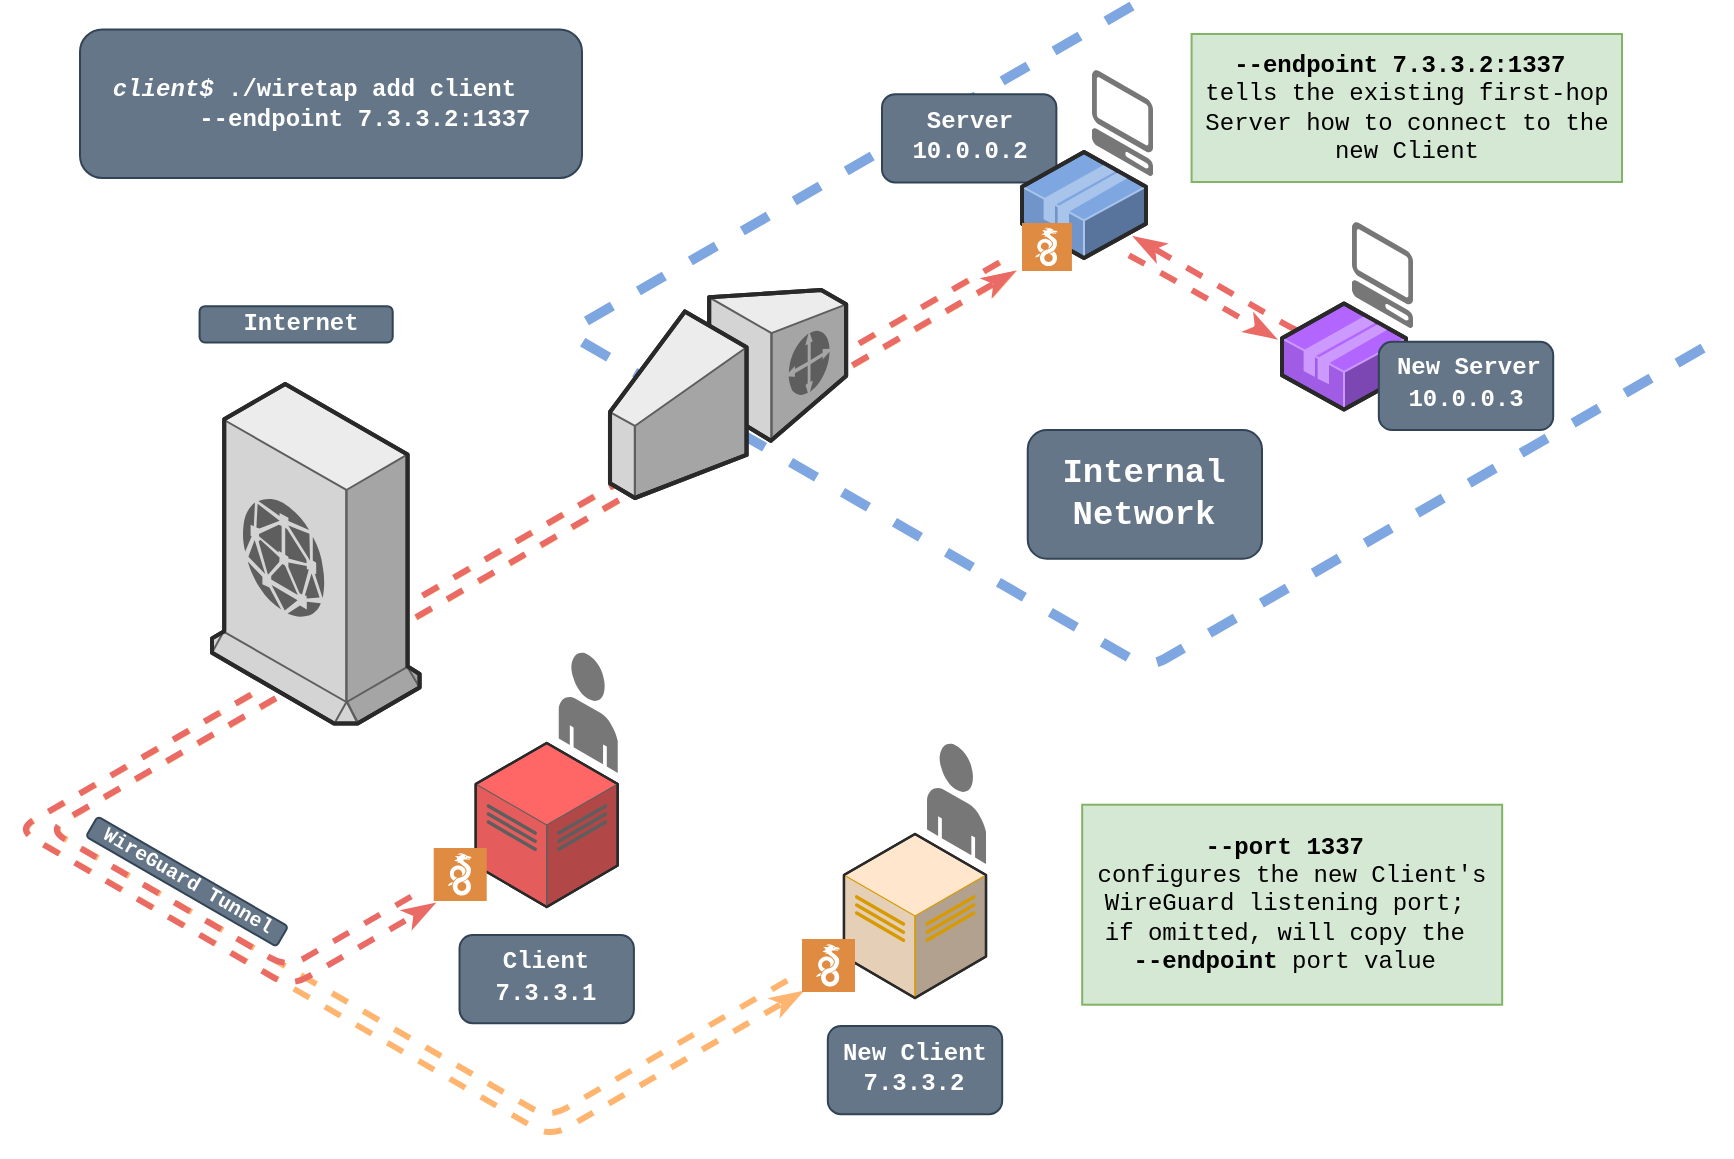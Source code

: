 <mxfile version="24.7.8">
  <diagram id="e3q73qmI6FWCRJhKJi0n" name="Page-1">
    <mxGraphModel dx="1430" dy="825" grid="1" gridSize="10" guides="1" tooltips="1" connect="1" arrows="1" fold="1" page="1" pageScale="1" pageWidth="850" pageHeight="1100" math="0" shadow="0">
      <root>
        <UserObject label="" animation="# show everything&#xa;show VQUGQQ_OnS2NU-rycE4X-38 fade&#xa;show VQUGQQ_OnS2NU-rycE4X-29 fade&#xa;show VQUGQQ_OnS2NU-rycE4X-78 fade&#xa;show VQUGQQ_OnS2NU-rycE4X-23 fade&#xa;show VQUGQQ_OnS2NU-rycE4X-18 fade&#xa;show VQUGQQ_OnS2NU-rycE4X-32 fade&#xa;show VQUGQQ_OnS2NU-rycE4X-6 fade&#xa;show VQUGQQ_OnS2NU-rycE4X-35 fade&#xa;show VQUGQQ_OnS2NU-rycE4X-34 fade&#xa;show VQUGQQ_OnS2NU-rycE4X-36 fade&#xa;show VQUGQQ_OnS2NU-rycE4X-37 fade&#xa;show IBNPmSZJS5FAOytZOC4L-5 fade&#xa;&#xa;show wN3jGvzEee-aj5tuvHeW-2 fade&#xa;show wN3jGvzEee-aj5tuvHeW-1 fade&#xa;show VQUGQQ_OnS2NU-rycE4X-10 fade&#xa;show VQUGQQ_OnS2NU-rycE4X-20 fade&#xa;show VQUGQQ_OnS2NU-rycE4X-39 fade&#xa;show VQUGQQ_OnS2NU-rycE4X-8 fade&#xa;show VQUGQQ_OnS2NU-rycE4X-53 fade&#xa;show wN3jGvzEee-aj5tuvHeW-4 fade&#xa;show wN3jGvzEee-aj5tuvHeW-3 fade&#xa;wait 1000&#xa;&#xa;# Wiretap deployed, show handshake&#xa;show wN3jGvzEee-aj5tuvHeW-5 fade&#xa;show wN3jGvzEee-aj5tuvHeW-6 fade&#xa;show FmDstwN8osCTSLxOBSY--1 fade&#xa;show FmDstwN8osCTSLxOBSY--7 fade&#xa;show FmDstwN8osCTSLxOBSY--10 fade&#xa;show FmDstwN8osCTSLxOBSY--2 fade&#xa;flow wN3jGvzEee-aj5tuvHeW-6 start&#xa;flow FmDstwN8osCTSLxOBSY--1 start&#xa;flow FmDstwN8osCTSLxOBSY--7 start&#xa;flow FmDstwN8osCTSLxOBSY--10 start&#xa;flow FmDstwN8osCTSLxOBSY--2 start&#xa;wait 2000&#xa;show FmDstwN8osCTSLxOBSY--9 fade&#xa;show oPV8zDyL8UI4lHpnsqUg-2 fade&#xa;show oPV8zDyL8UI4lHpnsqUg-3 fade&#xa;show oPV8zDyL8UI4lHpnsqUg-4 fade&#xa;show oPV8zDyL8UI4lHpnsqUg-5 fade&#xa;flow FmDstwN8osCTSLxOBSY--9 start&#xa;flow oPV8zDyL8UI4lHpnsqUg-2 start&#xa;flow oPV8zDyL8UI4lHpnsqUg-3 start&#xa;flow oPV8zDyL8UI4lHpnsqUg-4 start&#xa;wait 2000&#xa;&#xa;# show ping&#xa;show oPV8zDyL8UI4lHpnsqUg-7 fade&#xa;wait 1000&#xa;&#xa;show VQUGQQ_OnS2NU-rycE4X-77 fade&#xa;wait 1000&#xa;&#xa;&#xa;show oPV8zDyL8UI4lHpnsqUg-10 fade&#xa;show oPV8zDyL8UI4lHpnsqUg-12 fade&#xa;wait 1000&#xa;&#xa;show oPV8zDyL8UI4lHpnsqUg-15 fade&#xa;show oPV8zDyL8UI4lHpnsqUg-16 fade&#xa;wait 1000&#xa;&#xa;show oPV8zDyL8UI4lHpnsqUg-8 fade&#xa;wait 5000&#xa;" id="0">
          <mxCell />
        </UserObject>
        <mxCell id="1" parent="0" />
        <mxCell id="2" value="" style="endArrow=classicThin;html=1;rounded=1;fontFamily=Courier New;jumpSize=12;strokeWidth=3;endFill=1;strokeColor=#EA6B66;startArrow=none;startFill=0;edgeStyle=isometricEdgeStyle;dashed=1;entryX=0.898;entryY=0.81;entryDx=0;entryDy=0;entryPerimeter=0;flowAnimation=1;" parent="1" edge="1">
          <mxGeometry width="50" height="50" relative="1" as="geometry">
            <mxPoint x="734.96" y="308" as="sourcePoint" />
            <mxPoint x="645.676" y="262.93" as="targetPoint" />
            <Array as="points">
              <mxPoint x="678" y="281" />
            </Array>
          </mxGeometry>
        </mxCell>
        <mxCell id="Ys0dsQGIXVgzA-kYjR_G-8" value="" style="endArrow=classicThin;html=1;rounded=1;fontFamily=Courier New;jumpSize=12;strokeWidth=3;endFill=1;strokeColor=#FFB570;startArrow=none;startFill=0;edgeStyle=isometricEdgeStyle;dashed=1;flowAnimation=1;" parent="1" edge="1">
          <mxGeometry width="50" height="50" relative="1" as="geometry">
            <mxPoint x="480" y="630" as="sourcePoint" />
            <mxPoint x="586.42" y="280" as="targetPoint" />
            <Array as="points">
              <mxPoint x="164.42" y="594" />
            </Array>
          </mxGeometry>
        </mxCell>
        <mxCell id="Ys0dsQGIXVgzA-kYjR_G-9" value="" style="endArrow=classicThin;html=1;rounded=1;fontFamily=Courier New;jumpSize=12;strokeWidth=3;endFill=1;strokeColor=#FFB570;edgeStyle=isometricEdgeStyle;startArrow=none;startFill=0;dashed=1;flowAnimation=1;" parent="1" edge="1">
          <mxGeometry width="50" height="50" relative="1" as="geometry">
            <mxPoint x="586.42" y="271" as="sourcePoint" />
            <mxPoint x="480" y="640" as="targetPoint" />
            <Array as="points">
              <mxPoint x="159.42" y="600" />
            </Array>
          </mxGeometry>
        </mxCell>
        <mxCell id="IBNPmSZJS5FAOytZOC4L-5" value="" style="endArrow=none;dashed=1;html=1;rounded=1;strokeColor=#7EA6E0;strokeWidth=5;jumpStyle=none;edgeStyle=isometricEdgeStyle;" parent="1" edge="1">
          <mxGeometry width="50" height="50" relative="1" as="geometry">
            <mxPoint x="645" y="147" as="sourcePoint" />
            <mxPoint x="941" y="312" as="targetPoint" />
            <Array as="points">
              <mxPoint x="479.26" y="378" />
            </Array>
          </mxGeometry>
        </mxCell>
        <mxCell id="dTdVm22ynEOEwNfV1y40-15" value="" style="group" parent="1" vertex="1" connectable="0">
          <mxGeometry x="520" y="189.61" width="87.19" height="45.59" as="geometry" />
        </mxCell>
        <mxCell id="dTdVm22ynEOEwNfV1y40-16" value="&lt;br&gt;&lt;div&gt;&lt;i&gt;&lt;/i&gt;&lt;/div&gt;" style="text;html=1;strokeColor=#314354;fillColor=#647687;align=left;verticalAlign=middle;whiteSpace=wrap;rounded=1;fontFamily=Courier New;fontStyle=1;fontColor=#ffffff;" parent="dTdVm22ynEOEwNfV1y40-15" vertex="1">
          <mxGeometry y="1.49" width="87.19" height="44.1" as="geometry" />
        </mxCell>
        <mxCell id="dTdVm22ynEOEwNfV1y40-17" value="Server" style="text;html=1;align=center;verticalAlign=middle;whiteSpace=wrap;rounded=0;fontFamily=Courier New;fontStyle=1;fontColor=#FFFFFF;" parent="dTdVm22ynEOEwNfV1y40-15" vertex="1">
          <mxGeometry x="13.59" width="60" height="30" as="geometry" />
        </mxCell>
        <mxCell id="dTdVm22ynEOEwNfV1y40-18" value="10.0.0.2" style="text;html=1;align=center;verticalAlign=middle;whiteSpace=wrap;rounded=0;fontFamily=Courier New;fontStyle=1;fontColor=#FFFFFF;" parent="dTdVm22ynEOEwNfV1y40-15" vertex="1">
          <mxGeometry x="13.59" y="15.59" width="60" height="30" as="geometry" />
        </mxCell>
        <mxCell id="VQUGQQ_OnS2NU-rycE4X-8" value="" style="verticalLabelPosition=bottom;html=1;verticalAlign=top;strokeWidth=1;align=center;outlineConnect=0;dashed=0;outlineConnect=0;shape=mxgraph.aws3d.application2;fillColor=#7EA6E0;strokeColor=#A9C4EB;aspect=fixed;" parent="1" vertex="1">
          <mxGeometry x="590" y="220" width="62" height="53" as="geometry" />
        </mxCell>
        <mxCell id="VQUGQQ_OnS2NU-rycE4X-10" value="" style="verticalLabelPosition=bottom;html=1;verticalAlign=top;strokeWidth=1;align=center;outlineConnect=0;dashed=0;outlineConnect=0;shape=mxgraph.aws3d.application2;fillColor=#B266FF;strokeColor=#CC99FF;aspect=fixed;" parent="1" vertex="1">
          <mxGeometry x="720" y="295.8" width="62" height="53" as="geometry" />
        </mxCell>
        <mxCell id="VQUGQQ_OnS2NU-rycE4X-20" value="" style="verticalLabelPosition=bottom;html=1;verticalAlign=top;strokeWidth=1;align=center;outlineConnect=0;dashed=0;outlineConnect=0;shape=mxgraph.aws3d.client;aspect=fixed;strokeColor=none;fillColor=#777777;" parent="1" vertex="1">
          <mxGeometry x="755.0" y="255" width="30.57" height="53" as="geometry" />
        </mxCell>
        <mxCell id="VQUGQQ_OnS2NU-rycE4X-29" value="" style="verticalLabelPosition=bottom;html=1;verticalAlign=top;strokeWidth=1;align=center;outlineConnect=0;dashed=0;outlineConnect=0;shape=mxgraph.aws3d.dataCenter;strokeColor=#5E5E5E;aspect=fixed;fillColor=#FF6666;gradientColor=none;" parent="1" vertex="1">
          <mxGeometry x="316.84" y="515.5" width="71.03" height="82" as="geometry" />
        </mxCell>
        <mxCell id="VQUGQQ_OnS2NU-rycE4X-23" value="" style="verticalLabelPosition=bottom;html=1;verticalAlign=top;strokeWidth=1;align=center;outlineConnect=0;dashed=0;outlineConnect=0;shape=mxgraph.aws3d.end_user;strokeColor=none;fillColor=#777777;aspect=fixed;" parent="1" vertex="1">
          <mxGeometry x="358.38" y="470.0" width="29.49" height="60.46" as="geometry" />
        </mxCell>
        <mxCell id="VQUGQQ_OnS2NU-rycE4X-38" value="" style="sketch=0;pointerEvents=1;shadow=0;dashed=0;html=1;strokeColor=none;fillColor=#DF8C42;labelPosition=center;verticalLabelPosition=bottom;verticalAlign=top;align=center;outlineConnect=0;shape=mxgraph.veeam2.wireguard;fontFamily=Courier New;fontSize=19;" parent="1" vertex="1">
          <mxGeometry x="295.86" y="567.96" width="26.5" height="26.5" as="geometry" />
        </mxCell>
        <mxCell id="VQUGQQ_OnS2NU-rycE4X-39" value="" style="sketch=0;pointerEvents=1;shadow=0;dashed=0;html=1;strokeColor=none;fillColor=#DF8C42;labelPosition=center;verticalLabelPosition=bottom;verticalAlign=top;align=center;outlineConnect=0;shape=mxgraph.veeam2.wireguard;fontFamily=Courier New;fontSize=19;" parent="1" vertex="1">
          <mxGeometry x="590" y="255.49" width="24.96" height="24" as="geometry" />
        </mxCell>
        <mxCell id="VQUGQQ_OnS2NU-rycE4X-53" value="" style="verticalLabelPosition=bottom;html=1;verticalAlign=top;strokeWidth=1;align=center;outlineConnect=0;dashed=0;outlineConnect=0;shape=mxgraph.aws3d.client;aspect=fixed;strokeColor=none;fillColor=#777777;" parent="1" vertex="1">
          <mxGeometry x="625" y="179" width="30.57" height="53" as="geometry" />
        </mxCell>
        <mxCell id="VQUGQQ_OnS2NU-rycE4X-77" value="&lt;i&gt;&amp;nbsp; client$ &lt;/i&gt;./wiretap add client&lt;br&gt;&lt;span style=&quot;white-space: pre;&quot;&gt;&#x9;&lt;/span&gt;--endpoint 7.3.3.2:1337&lt;br&gt;&lt;div&gt;&lt;i&gt;&lt;/i&gt;&lt;/div&gt;" style="text;html=1;strokeColor=#314354;fillColor=#647687;align=left;verticalAlign=middle;whiteSpace=wrap;rounded=1;fontFamily=Courier New;fontStyle=1;fontColor=#ffffff;" parent="1" vertex="1">
          <mxGeometry x="119" y="158.75" width="251" height="74.25" as="geometry" />
        </mxCell>
        <mxCell id="FmDstwN8osCTSLxOBSY--2" value="" style="endArrow=classicThin;html=1;rounded=1;fontFamily=Courier New;jumpSize=12;strokeWidth=3;endFill=1;strokeColor=#EA6B66;edgeStyle=isometricEdgeStyle;startArrow=none;startFill=0;dashed=1;flowAnimation=1;" parent="1" edge="1">
          <mxGeometry width="50" height="50" relative="1" as="geometry">
            <mxPoint x="586" y="271" as="sourcePoint" />
            <mxPoint x="296" y="596" as="targetPoint" />
            <Array as="points">
              <mxPoint x="159" y="600" />
            </Array>
          </mxGeometry>
        </mxCell>
        <mxCell id="FmDstwN8osCTSLxOBSY--9" value="" style="endArrow=classicThin;html=1;rounded=1;fontFamily=Courier New;jumpSize=12;strokeWidth=3;endFill=1;strokeColor=#EA6B66;startArrow=none;startFill=0;edgeStyle=isometricEdgeStyle;dashed=1;flowAnimation=1;" parent="1" edge="1">
          <mxGeometry width="50" height="50" relative="1" as="geometry">
            <mxPoint x="292" y="588" as="sourcePoint" />
            <mxPoint x="586" y="280" as="targetPoint" />
            <Array as="points">
              <mxPoint x="164" y="594" />
            </Array>
          </mxGeometry>
        </mxCell>
        <mxCell id="VQUGQQ_OnS2NU-rycE4X-18" value="" style="verticalLabelPosition=bottom;html=1;verticalAlign=top;strokeWidth=1;align=center;outlineConnect=0;dashed=0;outlineConnect=0;shape=mxgraph.aws3d.cloudfront;fillColor=#ECECEC;strokeColor=#5E5E5E;aspect=fixed;" parent="1" vertex="1">
          <mxGeometry x="185" y="336" width="103.8" height="169.8" as="geometry" />
        </mxCell>
        <mxCell id="VQUGQQ_OnS2NU-rycE4X-6" value="" style="verticalLabelPosition=bottom;html=1;verticalAlign=top;strokeWidth=1;align=center;outlineConnect=0;dashed=0;outlineConnect=0;shape=mxgraph.aws3d.customerGateway;fillColor=#ECECEC;strokeColor=#5E5E5E;aspect=fixed;" parent="1" vertex="1">
          <mxGeometry x="384" y="289" width="118.06" height="104" as="geometry" />
        </mxCell>
        <mxCell id="zmwg3pBIKIv0O4HrFYE8-2" value="--port 1337&amp;nbsp;&lt;div&gt;&lt;span style=&quot;font-weight: normal;&quot;&gt;configures the new Client&#39;s WireGuard listening port;&amp;nbsp;&lt;/span&gt;&lt;/div&gt;&lt;div&gt;&lt;span style=&quot;background-color: initial; font-weight: 400;&quot;&gt;if omitted, will copy the&amp;nbsp;&lt;/span&gt;&lt;/div&gt;&lt;div&gt;&lt;span style=&quot;background-color: initial;&quot;&gt;--endpoint&lt;/span&gt;&lt;span style=&quot;background-color: initial; font-weight: 400;&quot;&gt; port value&lt;/span&gt;&lt;span style=&quot;background-color: initial; font-weight: normal;&quot;&gt;&amp;nbsp;&lt;/span&gt;&lt;/div&gt;" style="text;html=1;strokeColor=#82b366;fillColor=#d5e8d4;align=center;verticalAlign=middle;whiteSpace=wrap;rounded=0;fontFamily=Courier New;fontStyle=1" parent="1" vertex="1">
          <mxGeometry x="620.09" y="546.36" width="210" height="100" as="geometry" />
        </mxCell>
        <mxCell id="zmwg3pBIKIv0O4HrFYE8-3" value="--endpoint 7.3.3.2:1337&amp;nbsp;&lt;div&gt;&lt;span style=&quot;font-weight: normal;&quot;&gt;tells the existing first-hop Server how to connect to the new Client&lt;/span&gt;&lt;/div&gt;" style="text;html=1;strokeColor=#82b366;fillColor=#d5e8d4;align=center;verticalAlign=middle;whiteSpace=wrap;rounded=0;fontFamily=Courier New;fontStyle=1" parent="1" vertex="1">
          <mxGeometry x="674.79" y="161" width="215.21" height="74" as="geometry" />
        </mxCell>
        <mxCell id="dTdVm22ynEOEwNfV1y40-5" value="&lt;br&gt;&lt;div&gt;&lt;i&gt;&lt;/i&gt;&lt;/div&gt;" style="text;html=1;strokeColor=#314354;fillColor=#647687;align=left;verticalAlign=middle;whiteSpace=wrap;rounded=1;fontFamily=Courier New;fontStyle=1;fontColor=#ffffff;" parent="1" vertex="1">
          <mxGeometry x="592.87" y="359" width="117.13" height="64.4" as="geometry" />
        </mxCell>
        <mxCell id="VQUGQQ_OnS2NU-rycE4X-37" value="&lt;div style=&quot;font-size: 17px;&quot;&gt;Internal Network&lt;/div&gt;" style="text;html=1;strokeColor=none;fillColor=none;align=center;verticalAlign=middle;whiteSpace=wrap;rounded=0;fontFamily=Courier New;fontStyle=1;fontSize=17;fontColor=#FFFFFF;" parent="1" vertex="1">
          <mxGeometry x="621.43" y="376.2" width="60" height="30" as="geometry" />
        </mxCell>
        <mxCell id="dTdVm22ynEOEwNfV1y40-11" value="" style="group" parent="1" vertex="1" connectable="0">
          <mxGeometry x="768.41" y="313.41" width="91" height="45.59" as="geometry" />
        </mxCell>
        <mxCell id="dTdVm22ynEOEwNfV1y40-3" value="&lt;br&gt;&lt;div&gt;&lt;i&gt;&lt;/i&gt;&lt;/div&gt;" style="text;html=1;strokeColor=#314354;fillColor=#647687;align=left;verticalAlign=middle;whiteSpace=wrap;rounded=1;fontFamily=Courier New;fontStyle=1;fontColor=#ffffff;" parent="dTdVm22ynEOEwNfV1y40-11" vertex="1">
          <mxGeometry y="1.49" width="87.19" height="44.1" as="geometry" />
        </mxCell>
        <mxCell id="wN3jGvzEee-aj5tuvHeW-1" value="New Server" style="text;html=1;align=center;verticalAlign=middle;whiteSpace=wrap;rounded=0;fontFamily=Courier New;fontStyle=1;fontColor=#FFFFFF;" parent="dTdVm22ynEOEwNfV1y40-11" vertex="1">
          <mxGeometry x="6.79" width="77.41" height="30" as="geometry" />
        </mxCell>
        <mxCell id="wN3jGvzEee-aj5tuvHeW-2" value="10.0.0.3" style="text;html=1;align=center;verticalAlign=middle;whiteSpace=wrap;rounded=0;fontFamily=Courier New;fontStyle=1;fontColor=#FFFFFF;" parent="dTdVm22ynEOEwNfV1y40-11" vertex="1">
          <mxGeometry x="13.6" y="15.59" width="60" height="30" as="geometry" />
        </mxCell>
        <mxCell id="dTdVm22ynEOEwNfV1y40-28" value="" style="group;rotation=30;" parent="1" vertex="1" connectable="0">
          <mxGeometry x="107.51" y="567.96" width="130" height="32.9" as="geometry" />
        </mxCell>
        <mxCell id="dTdVm22ynEOEwNfV1y40-24" value="&lt;br&gt;&lt;div&gt;&lt;i&gt;&lt;/i&gt;&lt;/div&gt;" style="text;html=1;strokeColor=#314354;fillColor=#647687;align=left;verticalAlign=middle;whiteSpace=wrap;rounded=1;fontFamily=Courier New;fontStyle=1;fontColor=#ffffff;rotation=30;" parent="dTdVm22ynEOEwNfV1y40-28" vertex="1">
          <mxGeometry x="10" y="11" width="110" height="11.63" as="geometry" />
        </mxCell>
        <mxCell id="dTdVm22ynEOEwNfV1y40-26" value="&lt;font style=&quot;font-size: 10px;&quot;&gt;WireGuard Tunnel&lt;/font&gt;" style="text;html=1;align=center;verticalAlign=middle;whiteSpace=wrap;rounded=0;fontFamily=Courier New;fontStyle=1;fontColor=#FFFFFF;fontSize=11;rotation=30;" parent="dTdVm22ynEOEwNfV1y40-28" vertex="1">
          <mxGeometry x="10" width="109.74" height="32.9" as="geometry" />
        </mxCell>
        <mxCell id="dTdVm22ynEOEwNfV1y40-29" value="" style="group;rotation=0;" parent="1" vertex="1" connectable="0">
          <mxGeometry x="170" y="280" width="120" height="60" as="geometry" />
        </mxCell>
        <mxCell id="dTdVm22ynEOEwNfV1y40-30" value="&lt;br&gt;&lt;div&gt;&lt;i&gt;&lt;/i&gt;&lt;/div&gt;" style="text;html=1;strokeColor=#314354;fillColor=#647687;align=left;verticalAlign=middle;whiteSpace=wrap;rounded=1;fontFamily=Courier New;fontStyle=1;fontColor=#ffffff;rotation=0;" parent="dTdVm22ynEOEwNfV1y40-29" vertex="1">
          <mxGeometry x="8.78" y="17.119" width="96.58" height="18.099" as="geometry" />
        </mxCell>
        <mxCell id="dTdVm22ynEOEwNfV1y40-31" value="&lt;font style=&quot;font-size: 12px;&quot;&gt;Internet&lt;/font&gt;" style="text;html=1;align=center;verticalAlign=middle;whiteSpace=wrap;rounded=0;fontFamily=Courier New;fontStyle=1;fontColor=#FFFFFF;fontSize=12;rotation=0;" parent="dTdVm22ynEOEwNfV1y40-29" vertex="1">
          <mxGeometry x="4.39" y="-3.83" width="111.22" height="60" as="geometry" />
        </mxCell>
        <mxCell id="Ys0dsQGIXVgzA-kYjR_G-1" value="" style="verticalLabelPosition=bottom;html=1;verticalAlign=top;strokeWidth=1;align=center;outlineConnect=0;dashed=0;outlineConnect=0;shape=mxgraph.aws3d.dataCenter;strokeColor=#d79b00;aspect=fixed;fillColor=#ffe6cc;" parent="1" vertex="1">
          <mxGeometry x="500.98" y="561" width="71.03" height="82" as="geometry" />
        </mxCell>
        <mxCell id="Ys0dsQGIXVgzA-kYjR_G-2" value="" style="verticalLabelPosition=bottom;html=1;verticalAlign=top;strokeWidth=1;align=center;outlineConnect=0;dashed=0;outlineConnect=0;shape=mxgraph.aws3d.end_user;strokeColor=none;fillColor=#777777;aspect=fixed;" parent="1" vertex="1">
          <mxGeometry x="542.52" y="515.5" width="29.49" height="60.46" as="geometry" />
        </mxCell>
        <mxCell id="Ys0dsQGIXVgzA-kYjR_G-3" value="" style="group" parent="1" vertex="1" connectable="0">
          <mxGeometry x="492.9" y="655.5" width="90" height="45.59" as="geometry" />
        </mxCell>
        <mxCell id="Ys0dsQGIXVgzA-kYjR_G-4" value="&lt;br&gt;&lt;div&gt;&lt;i&gt;&lt;/i&gt;&lt;/div&gt;" style="text;html=1;strokeColor=#314354;fillColor=#647687;align=left;verticalAlign=middle;whiteSpace=wrap;rounded=1;fontFamily=Courier New;fontStyle=1;fontColor=#ffffff;" parent="Ys0dsQGIXVgzA-kYjR_G-3" vertex="1">
          <mxGeometry y="1.49" width="87.19" height="44.1" as="geometry" />
        </mxCell>
        <mxCell id="Ys0dsQGIXVgzA-kYjR_G-5" value="New Client" style="text;html=1;align=center;verticalAlign=middle;whiteSpace=wrap;rounded=0;fontFamily=Courier New;fontStyle=1;fontColor=#FFFFFF;" parent="Ys0dsQGIXVgzA-kYjR_G-3" vertex="1">
          <mxGeometry x="-2.82" width="92.82" height="30" as="geometry" />
        </mxCell>
        <mxCell id="Ys0dsQGIXVgzA-kYjR_G-6" value="7.3.3.2" style="text;html=1;align=center;verticalAlign=middle;whiteSpace=wrap;rounded=0;fontFamily=Courier New;fontStyle=1;fontColor=#FFFFFF;" parent="Ys0dsQGIXVgzA-kYjR_G-3" vertex="1">
          <mxGeometry x="13.59" y="15.59" width="60" height="30" as="geometry" />
        </mxCell>
        <mxCell id="Ys0dsQGIXVgzA-kYjR_G-7" value="" style="sketch=0;pointerEvents=1;shadow=0;dashed=0;html=1;strokeColor=none;fillColor=#DF8C42;labelPosition=center;verticalLabelPosition=bottom;verticalAlign=top;align=center;outlineConnect=0;shape=mxgraph.veeam2.wireguard;fontFamily=Courier New;fontSize=19;" parent="1" vertex="1">
          <mxGeometry x="480" y="613.46" width="26.5" height="26.5" as="geometry" />
        </mxCell>
        <mxCell id="dTdVm22ynEOEwNfV1y40-19" value="" style="group" parent="1" vertex="1" connectable="0">
          <mxGeometry x="308.76" y="610" width="87.19" height="45.59" as="geometry" />
        </mxCell>
        <mxCell id="dTdVm22ynEOEwNfV1y40-20" value="&lt;br&gt;&lt;div&gt;&lt;i&gt;&lt;/i&gt;&lt;/div&gt;" style="text;html=1;strokeColor=#314354;fillColor=#647687;align=left;verticalAlign=middle;whiteSpace=wrap;rounded=1;fontFamily=Courier New;fontStyle=1;fontColor=#ffffff;" parent="dTdVm22ynEOEwNfV1y40-19" vertex="1">
          <mxGeometry y="1.49" width="87.19" height="44.1" as="geometry" />
        </mxCell>
        <mxCell id="dTdVm22ynEOEwNfV1y40-21" value="Client" style="text;html=1;align=center;verticalAlign=middle;whiteSpace=wrap;rounded=0;fontFamily=Courier New;fontStyle=1;fontColor=#FFFFFF;" parent="dTdVm22ynEOEwNfV1y40-19" vertex="1">
          <mxGeometry x="13.59" width="60" height="30" as="geometry" />
        </mxCell>
        <mxCell id="dTdVm22ynEOEwNfV1y40-22" value="7.3.3.1" style="text;html=1;align=center;verticalAlign=middle;whiteSpace=wrap;rounded=0;fontFamily=Courier New;fontStyle=1;fontColor=#FFFFFF;" parent="dTdVm22ynEOEwNfV1y40-19" vertex="1">
          <mxGeometry x="13.59" y="15.59" width="60" height="30" as="geometry" />
        </mxCell>
        <mxCell id="3" value="" style="endArrow=classicThin;html=1;rounded=1;fontFamily=Courier New;jumpSize=12;strokeWidth=3;endFill=1;strokeColor=#EA6B66;edgeStyle=isometricEdgeStyle;startArrow=none;startFill=0;dashed=1;flowAnimation=1;" parent="1" edge="1">
          <mxGeometry width="50" height="50" relative="1" as="geometry">
            <mxPoint x="636" y="267.52" as="sourcePoint" />
            <mxPoint x="717" y="313" as="targetPoint" />
            <Array as="points">
              <mxPoint x="673.42" y="288.09" />
            </Array>
          </mxGeometry>
        </mxCell>
      </root>
    </mxGraphModel>
  </diagram>
</mxfile>
